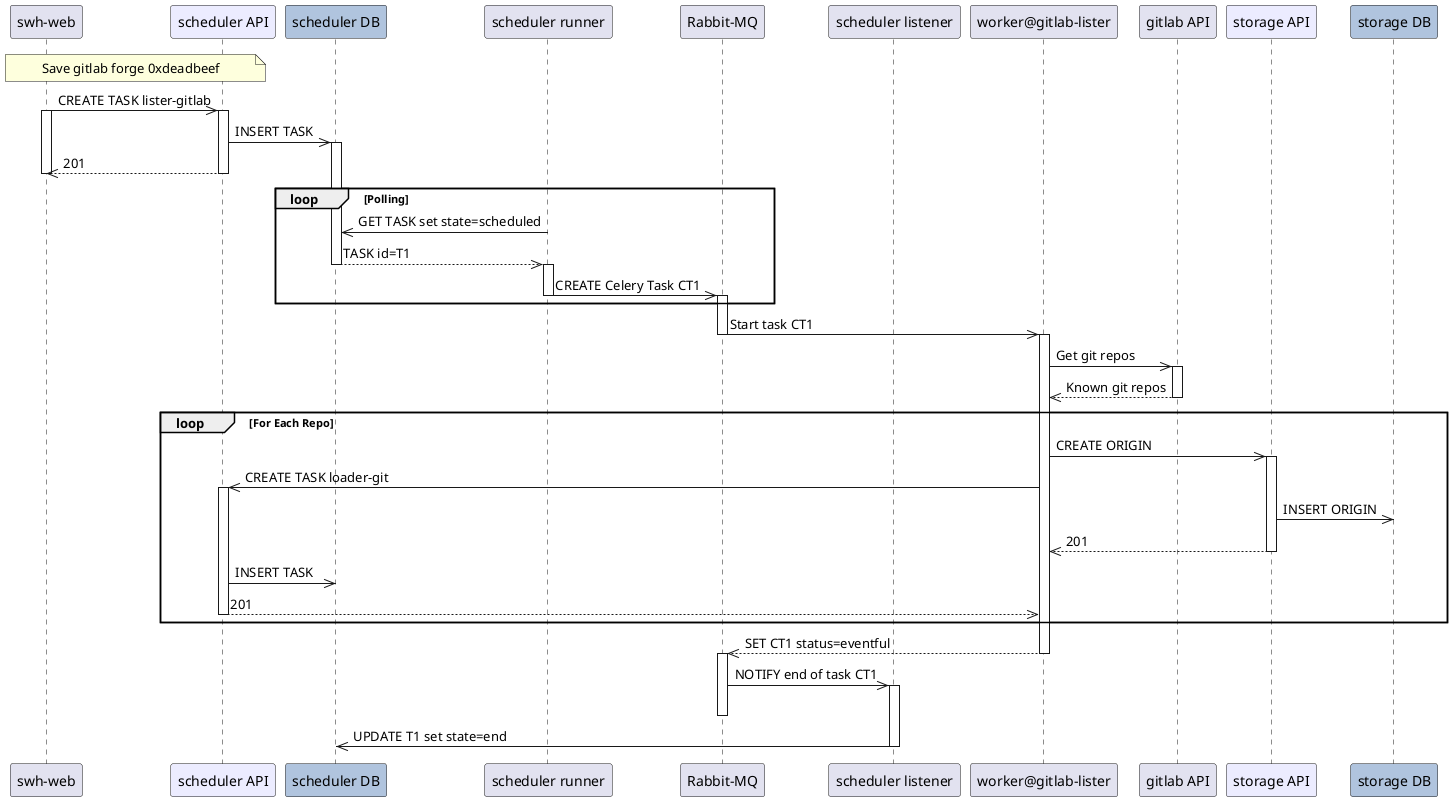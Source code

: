 @startuml
  participant WEB as "swh-web"
  participant SCH_API as "scheduler API" #ECECFF
  participant SCH_DB as "scheduler DB" #B0C4DE
  participant SCH_RUN as "scheduler runner"
  participant RMQ as "Rabbit-MQ"
  participant SCH_LS as "scheduler listener"
  participant WORK_GITLAB as "worker@gitlab-lister"
  participant GITLAB as "gitlab API"
  participant STORAGE_API as "storage API" #ECECFF
  participant STORAGE_DB as "storage DB" #B0C4DE

  Note over WEB,SCH_API: Save gitlab forge 0xdeadbeef
  WEB->>SCH_API: CREATE TASK lister-gitlab
  activate WEB
  activate SCH_API
  SCH_API->>SCH_DB: INSERT TASK
  activate SCH_DB
  SCH_API-->>WEB: 201
  deactivate SCH_API
  deactivate WEB
  loop Polling
      SCH_RUN->>SCH_DB: GET TASK set state=scheduled
      SCH_DB-->>SCH_RUN: TASK id=T1
	  deactivate SCH_DB
	  activate SCH_RUN
      SCH_RUN->>RMQ: CREATE Celery Task CT1
	  deactivate SCH_RUN
	  activate RMQ
  end

  RMQ->>WORK_GITLAB: Start task CT1
  deactivate RMQ
  activate WORK_GITLAB
  WORK_GITLAB->>GITLAB: Get git repos
  activate GITLAB
  GITLAB-->>WORK_GITLAB: Known git repos
  deactivate GITLAB

  loop For Each Repo
      WORK_GITLAB->>STORAGE_API: CREATE ORIGIN
	  activate STORAGE_API
      WORK_GITLAB->>SCH_API: CREATE TASK loader-git
	  activate SCH_API
	  STORAGE_API->>STORAGE_DB: INSERT ORIGIN
	  STORAGE_API-->>WORK_GITLAB: 201
	  deactivate STORAGE_API
	  SCH_API->>SCH_DB: INSERT TASK
      SCH_API-->>WORK_GITLAB: 201
	  deactivate SCH_API
  end

  WORK_GITLAB-->>RMQ: SET CT1 status=eventful
  deactivate WORK_GITLAB
  activate RMQ
  RMQ->>SCH_LS: NOTIFY end of task CT1
  activate SCH_LS
  deactivate RMQ
  SCH_LS->>SCH_DB: UPDATE T1 set state=end
  deactivate SCH_LS
@enduml
